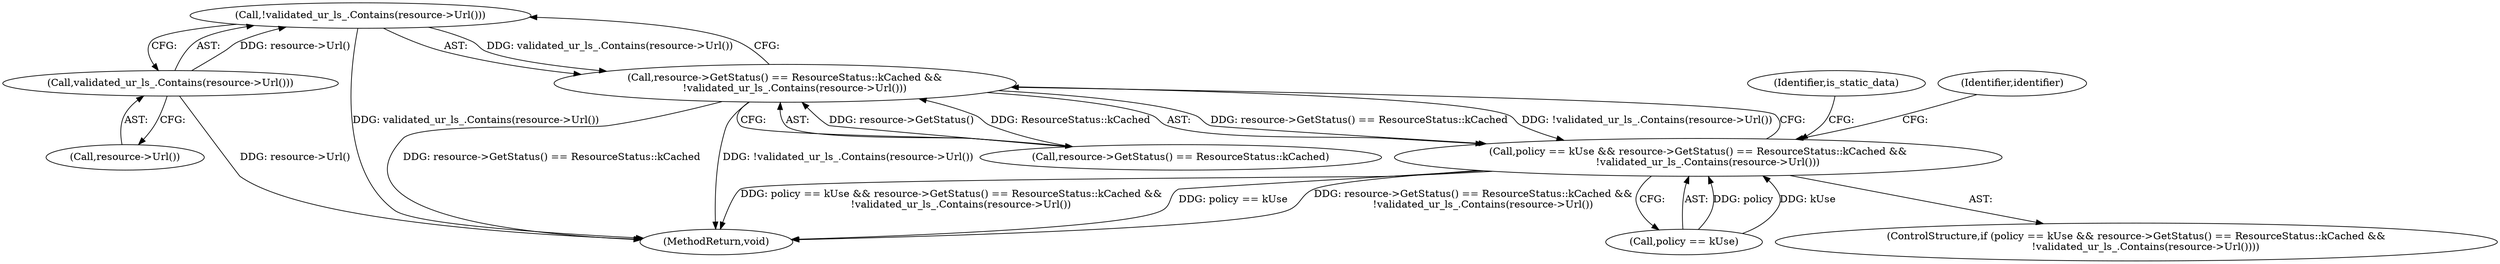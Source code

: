 digraph "1_Chrome_4fdb2b3ebb31e39852fb1bc20fcdf3b5e4de382e_3@del" {
"1000116" [label="(Call,!validated_ur_ls_.Contains(resource->Url()))"];
"1000117" [label="(Call,validated_ur_ls_.Contains(resource->Url()))"];
"1000112" [label="(Call,resource->GetStatus() == ResourceStatus::kCached &&\n      !validated_ur_ls_.Contains(resource->Url()))"];
"1000108" [label="(Call,policy == kUse && resource->GetStatus() == ResourceStatus::kCached &&\n      !validated_ur_ls_.Contains(resource->Url()))"];
"1000112" [label="(Call,resource->GetStatus() == ResourceStatus::kCached &&\n      !validated_ur_ls_.Contains(resource->Url()))"];
"1000117" [label="(Call,validated_ur_ls_.Contains(resource->Url()))"];
"1000125" [label="(Identifier,is_static_data)"];
"1000107" [label="(ControlStructure,if (policy == kUse && resource->GetStatus() == ResourceStatus::kCached &&\n      !validated_ur_ls_.Contains(resource->Url())))"];
"1000121" [label="(Identifier,identifier)"];
"1000118" [label="(Call,resource->Url())"];
"1000109" [label="(Call,policy == kUse)"];
"1000116" [label="(Call,!validated_ur_ls_.Contains(resource->Url()))"];
"1000113" [label="(Call,resource->GetStatus() == ResourceStatus::kCached)"];
"1000108" [label="(Call,policy == kUse && resource->GetStatus() == ResourceStatus::kCached &&\n      !validated_ur_ls_.Contains(resource->Url()))"];
"1000174" [label="(MethodReturn,void)"];
"1000116" -> "1000112"  [label="AST: "];
"1000116" -> "1000117"  [label="CFG: "];
"1000117" -> "1000116"  [label="AST: "];
"1000112" -> "1000116"  [label="CFG: "];
"1000116" -> "1000174"  [label="DDG: validated_ur_ls_.Contains(resource->Url())"];
"1000116" -> "1000112"  [label="DDG: validated_ur_ls_.Contains(resource->Url())"];
"1000117" -> "1000116"  [label="DDG: resource->Url()"];
"1000117" -> "1000118"  [label="CFG: "];
"1000118" -> "1000117"  [label="AST: "];
"1000117" -> "1000174"  [label="DDG: resource->Url()"];
"1000112" -> "1000108"  [label="AST: "];
"1000112" -> "1000113"  [label="CFG: "];
"1000113" -> "1000112"  [label="AST: "];
"1000108" -> "1000112"  [label="CFG: "];
"1000112" -> "1000174"  [label="DDG: resource->GetStatus() == ResourceStatus::kCached"];
"1000112" -> "1000174"  [label="DDG: !validated_ur_ls_.Contains(resource->Url())"];
"1000112" -> "1000108"  [label="DDG: resource->GetStatus() == ResourceStatus::kCached"];
"1000112" -> "1000108"  [label="DDG: !validated_ur_ls_.Contains(resource->Url())"];
"1000113" -> "1000112"  [label="DDG: resource->GetStatus()"];
"1000113" -> "1000112"  [label="DDG: ResourceStatus::kCached"];
"1000108" -> "1000107"  [label="AST: "];
"1000108" -> "1000109"  [label="CFG: "];
"1000109" -> "1000108"  [label="AST: "];
"1000121" -> "1000108"  [label="CFG: "];
"1000125" -> "1000108"  [label="CFG: "];
"1000108" -> "1000174"  [label="DDG: policy == kUse && resource->GetStatus() == ResourceStatus::kCached &&\n      !validated_ur_ls_.Contains(resource->Url())"];
"1000108" -> "1000174"  [label="DDG: policy == kUse"];
"1000108" -> "1000174"  [label="DDG: resource->GetStatus() == ResourceStatus::kCached &&\n      !validated_ur_ls_.Contains(resource->Url())"];
"1000109" -> "1000108"  [label="DDG: policy"];
"1000109" -> "1000108"  [label="DDG: kUse"];
}
